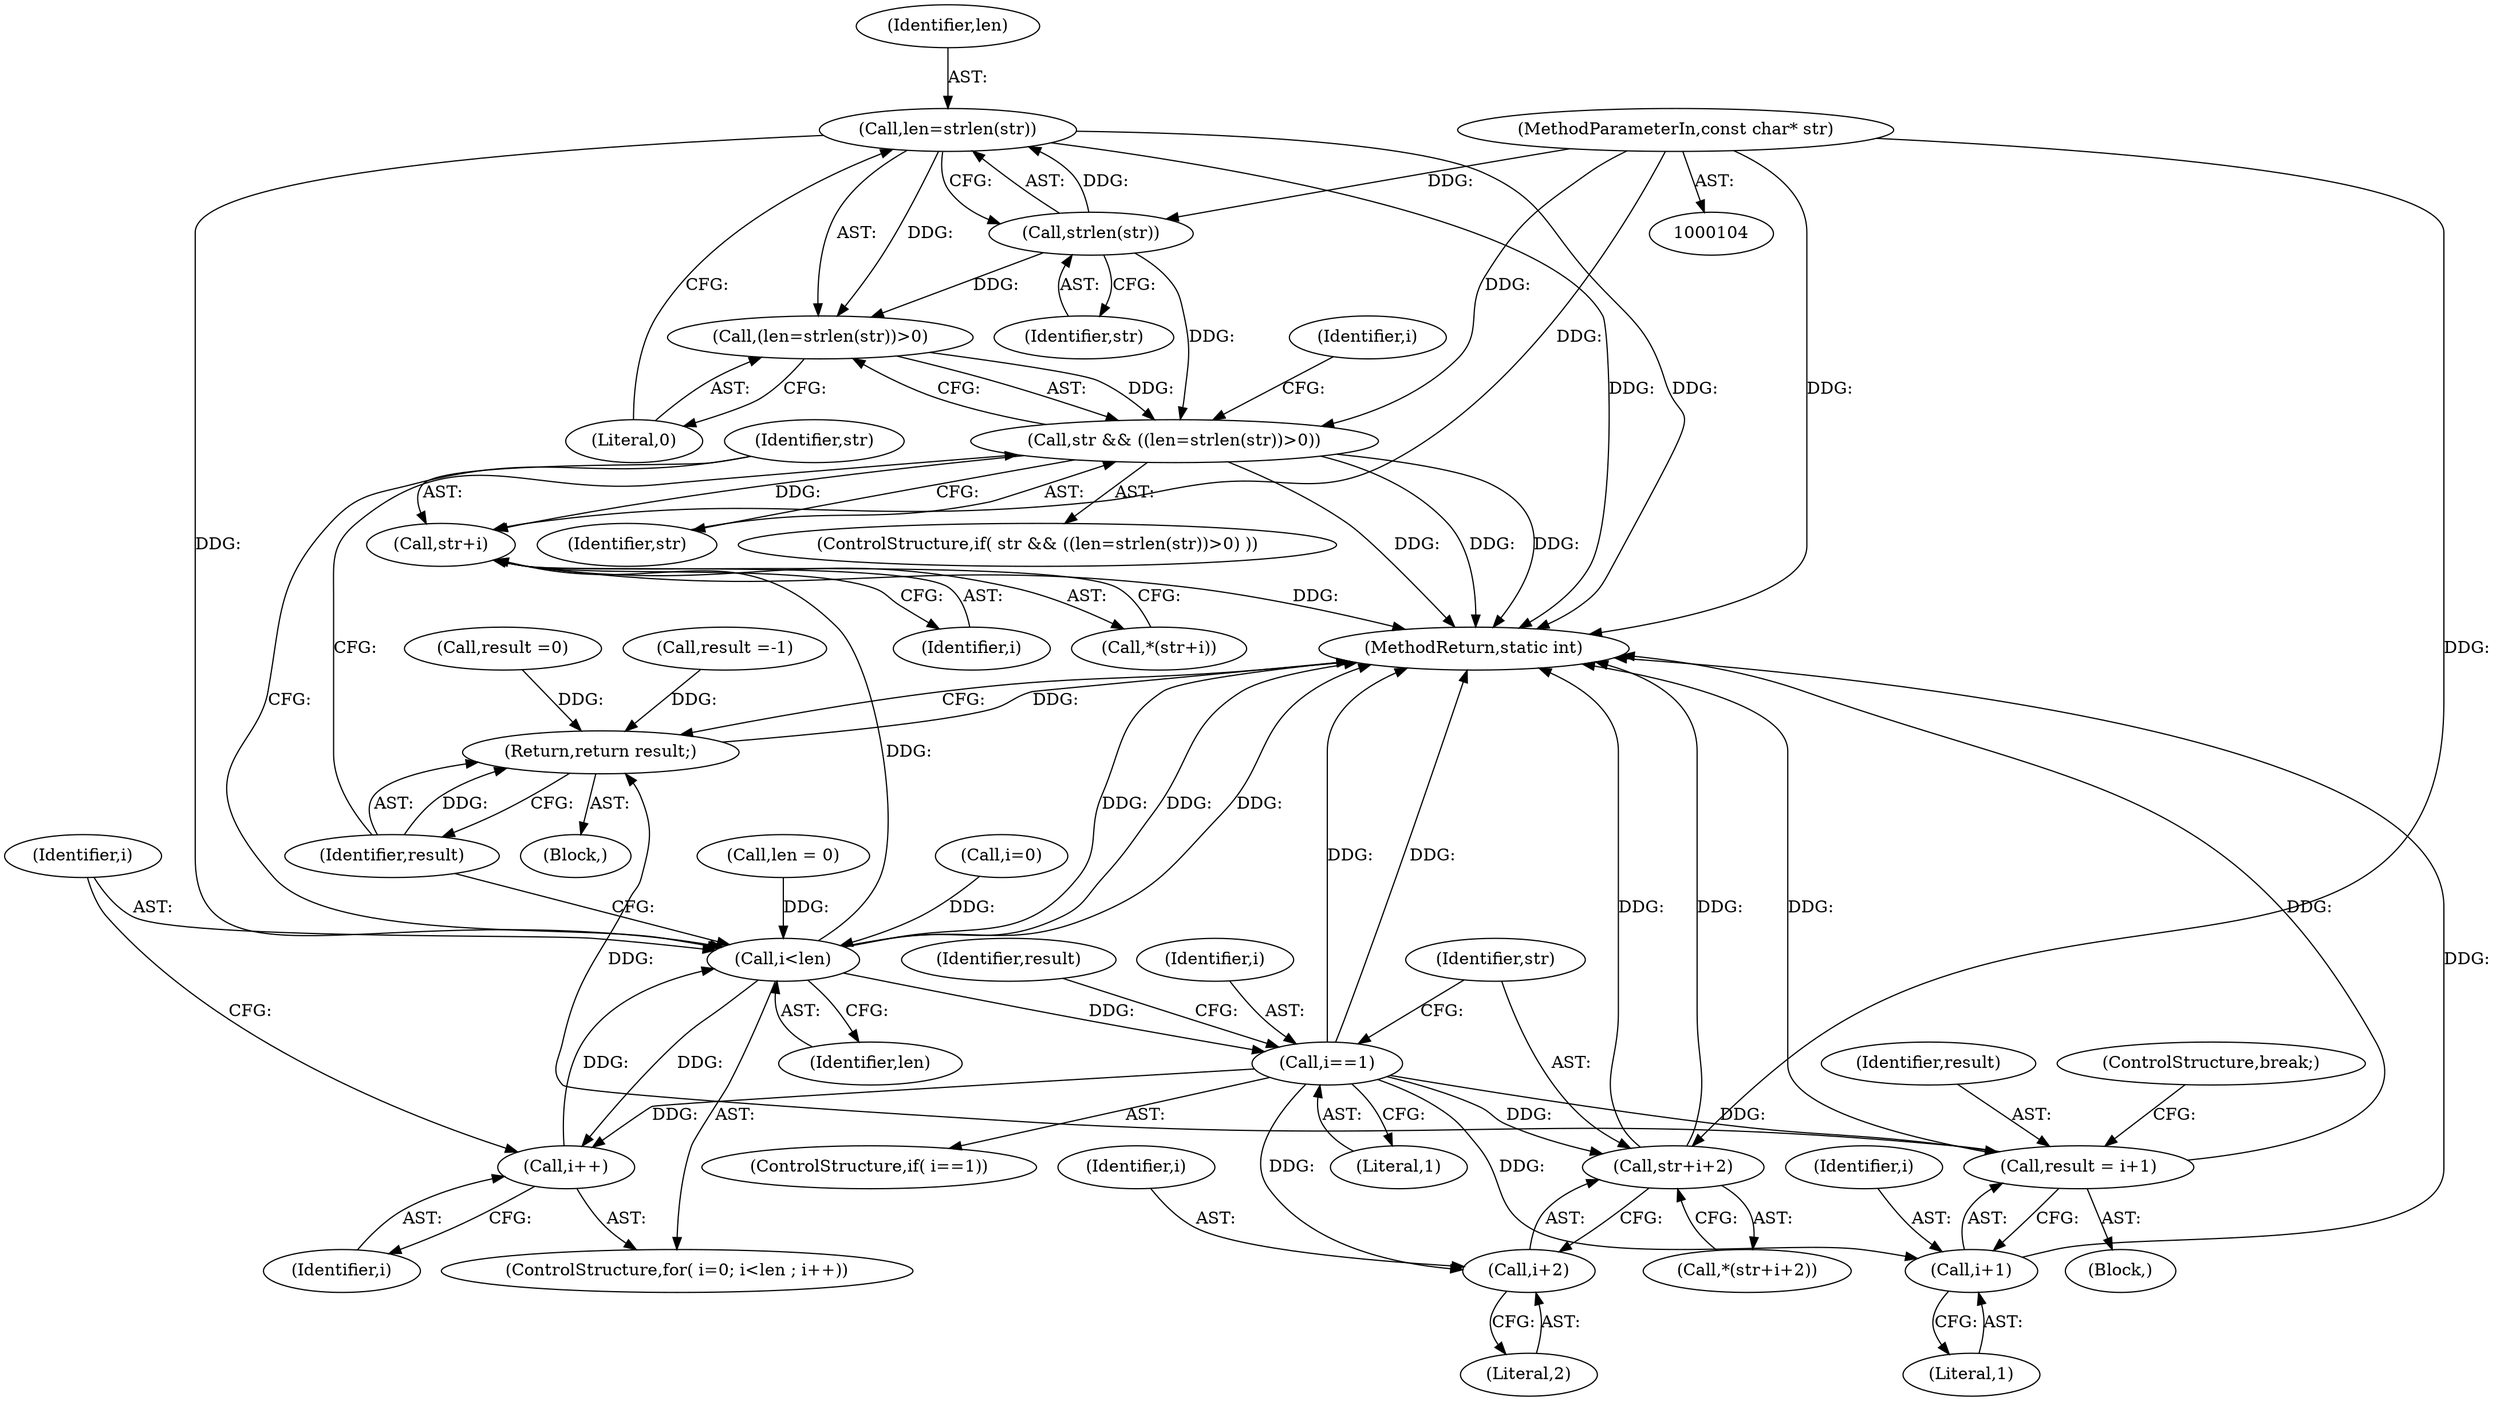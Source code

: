 digraph "0_php-src_97eff7eb57fc2320c267a949cffd622c38712484?w=1_19@API" {
"1000124" [label="(Call,len=strlen(str))"];
"1000126" [label="(Call,strlen(str))"];
"1000105" [label="(MethodParameterIn,const char* str)"];
"1000123" [label="(Call,(len=strlen(str))>0)"];
"1000121" [label="(Call,str && ((len=strlen(str))>0))"];
"1000143" [label="(Call,str+i)"];
"1000134" [label="(Call,i<len)"];
"1000137" [label="(Call,i++)"];
"1000148" [label="(Call,i==1)"];
"1000161" [label="(Call,str+i+2)"];
"1000163" [label="(Call,i+2)"];
"1000167" [label="(Call,result = i+1)"];
"1000173" [label="(Return,return result;)"];
"1000169" [label="(Call,i+1)"];
"1000168" [label="(Identifier,result)"];
"1000128" [label="(Literal,0)"];
"1000135" [label="(Identifier,i)"];
"1000142" [label="(Call,*(str+i))"];
"1000148" [label="(Call,i==1)"];
"1000138" [label="(Identifier,i)"];
"1000175" [label="(MethodReturn,static int)"];
"1000117" [label="(Call,len = 0)"];
"1000149" [label="(Identifier,i)"];
"1000163" [label="(Call,i+2)"];
"1000122" [label="(Identifier,str)"];
"1000169" [label="(Call,i+1)"];
"1000120" [label="(ControlStructure,if( str && ((len=strlen(str))>0) ))"];
"1000174" [label="(Identifier,result)"];
"1000108" [label="(Call,result =-1)"];
"1000166" [label="(Block,)"];
"1000171" [label="(Literal,1)"];
"1000152" [label="(Call,result =0)"];
"1000170" [label="(Identifier,i)"];
"1000162" [label="(Identifier,str)"];
"1000145" [label="(Identifier,i)"];
"1000161" [label="(Call,str+i+2)"];
"1000125" [label="(Identifier,len)"];
"1000131" [label="(Call,i=0)"];
"1000144" [label="(Identifier,str)"];
"1000153" [label="(Identifier,result)"];
"1000143" [label="(Call,str+i)"];
"1000150" [label="(Literal,1)"];
"1000160" [label="(Call,*(str+i+2))"];
"1000137" [label="(Call,i++)"];
"1000164" [label="(Identifier,i)"];
"1000173" [label="(Return,return result;)"];
"1000127" [label="(Identifier,str)"];
"1000132" [label="(Identifier,i)"];
"1000165" [label="(Literal,2)"];
"1000121" [label="(Call,str && ((len=strlen(str))>0))"];
"1000106" [label="(Block,)"];
"1000105" [label="(MethodParameterIn,const char* str)"];
"1000123" [label="(Call,(len=strlen(str))>0)"];
"1000130" [label="(ControlStructure,for( i=0; i<len ; i++))"];
"1000124" [label="(Call,len=strlen(str))"];
"1000126" [label="(Call,strlen(str))"];
"1000136" [label="(Identifier,len)"];
"1000134" [label="(Call,i<len)"];
"1000147" [label="(ControlStructure,if( i==1))"];
"1000167" [label="(Call,result = i+1)"];
"1000172" [label="(ControlStructure,break;)"];
"1000124" -> "1000123"  [label="AST: "];
"1000124" -> "1000126"  [label="CFG: "];
"1000125" -> "1000124"  [label="AST: "];
"1000126" -> "1000124"  [label="AST: "];
"1000128" -> "1000124"  [label="CFG: "];
"1000124" -> "1000175"  [label="DDG: "];
"1000124" -> "1000175"  [label="DDG: "];
"1000124" -> "1000123"  [label="DDG: "];
"1000126" -> "1000124"  [label="DDG: "];
"1000124" -> "1000134"  [label="DDG: "];
"1000126" -> "1000127"  [label="CFG: "];
"1000127" -> "1000126"  [label="AST: "];
"1000126" -> "1000121"  [label="DDG: "];
"1000126" -> "1000123"  [label="DDG: "];
"1000105" -> "1000126"  [label="DDG: "];
"1000105" -> "1000104"  [label="AST: "];
"1000105" -> "1000175"  [label="DDG: "];
"1000105" -> "1000121"  [label="DDG: "];
"1000105" -> "1000143"  [label="DDG: "];
"1000105" -> "1000161"  [label="DDG: "];
"1000123" -> "1000121"  [label="AST: "];
"1000123" -> "1000128"  [label="CFG: "];
"1000128" -> "1000123"  [label="AST: "];
"1000121" -> "1000123"  [label="CFG: "];
"1000123" -> "1000121"  [label="DDG: "];
"1000121" -> "1000120"  [label="AST: "];
"1000121" -> "1000122"  [label="CFG: "];
"1000122" -> "1000121"  [label="AST: "];
"1000132" -> "1000121"  [label="CFG: "];
"1000174" -> "1000121"  [label="CFG: "];
"1000121" -> "1000175"  [label="DDG: "];
"1000121" -> "1000175"  [label="DDG: "];
"1000121" -> "1000175"  [label="DDG: "];
"1000121" -> "1000143"  [label="DDG: "];
"1000143" -> "1000142"  [label="AST: "];
"1000143" -> "1000145"  [label="CFG: "];
"1000144" -> "1000143"  [label="AST: "];
"1000145" -> "1000143"  [label="AST: "];
"1000142" -> "1000143"  [label="CFG: "];
"1000143" -> "1000175"  [label="DDG: "];
"1000134" -> "1000143"  [label="DDG: "];
"1000134" -> "1000130"  [label="AST: "];
"1000134" -> "1000136"  [label="CFG: "];
"1000135" -> "1000134"  [label="AST: "];
"1000136" -> "1000134"  [label="AST: "];
"1000144" -> "1000134"  [label="CFG: "];
"1000174" -> "1000134"  [label="CFG: "];
"1000134" -> "1000175"  [label="DDG: "];
"1000134" -> "1000175"  [label="DDG: "];
"1000134" -> "1000175"  [label="DDG: "];
"1000131" -> "1000134"  [label="DDG: "];
"1000137" -> "1000134"  [label="DDG: "];
"1000117" -> "1000134"  [label="DDG: "];
"1000134" -> "1000137"  [label="DDG: "];
"1000134" -> "1000148"  [label="DDG: "];
"1000137" -> "1000130"  [label="AST: "];
"1000137" -> "1000138"  [label="CFG: "];
"1000138" -> "1000137"  [label="AST: "];
"1000135" -> "1000137"  [label="CFG: "];
"1000148" -> "1000137"  [label="DDG: "];
"1000148" -> "1000147"  [label="AST: "];
"1000148" -> "1000150"  [label="CFG: "];
"1000149" -> "1000148"  [label="AST: "];
"1000150" -> "1000148"  [label="AST: "];
"1000153" -> "1000148"  [label="CFG: "];
"1000162" -> "1000148"  [label="CFG: "];
"1000148" -> "1000175"  [label="DDG: "];
"1000148" -> "1000175"  [label="DDG: "];
"1000148" -> "1000161"  [label="DDG: "];
"1000148" -> "1000163"  [label="DDG: "];
"1000148" -> "1000167"  [label="DDG: "];
"1000148" -> "1000169"  [label="DDG: "];
"1000161" -> "1000160"  [label="AST: "];
"1000161" -> "1000163"  [label="CFG: "];
"1000162" -> "1000161"  [label="AST: "];
"1000163" -> "1000161"  [label="AST: "];
"1000160" -> "1000161"  [label="CFG: "];
"1000161" -> "1000175"  [label="DDG: "];
"1000161" -> "1000175"  [label="DDG: "];
"1000163" -> "1000165"  [label="CFG: "];
"1000164" -> "1000163"  [label="AST: "];
"1000165" -> "1000163"  [label="AST: "];
"1000167" -> "1000166"  [label="AST: "];
"1000167" -> "1000169"  [label="CFG: "];
"1000168" -> "1000167"  [label="AST: "];
"1000169" -> "1000167"  [label="AST: "];
"1000172" -> "1000167"  [label="CFG: "];
"1000167" -> "1000175"  [label="DDG: "];
"1000167" -> "1000175"  [label="DDG: "];
"1000167" -> "1000173"  [label="DDG: "];
"1000173" -> "1000106"  [label="AST: "];
"1000173" -> "1000174"  [label="CFG: "];
"1000174" -> "1000173"  [label="AST: "];
"1000175" -> "1000173"  [label="CFG: "];
"1000173" -> "1000175"  [label="DDG: "];
"1000174" -> "1000173"  [label="DDG: "];
"1000152" -> "1000173"  [label="DDG: "];
"1000108" -> "1000173"  [label="DDG: "];
"1000169" -> "1000171"  [label="CFG: "];
"1000170" -> "1000169"  [label="AST: "];
"1000171" -> "1000169"  [label="AST: "];
"1000169" -> "1000175"  [label="DDG: "];
}
